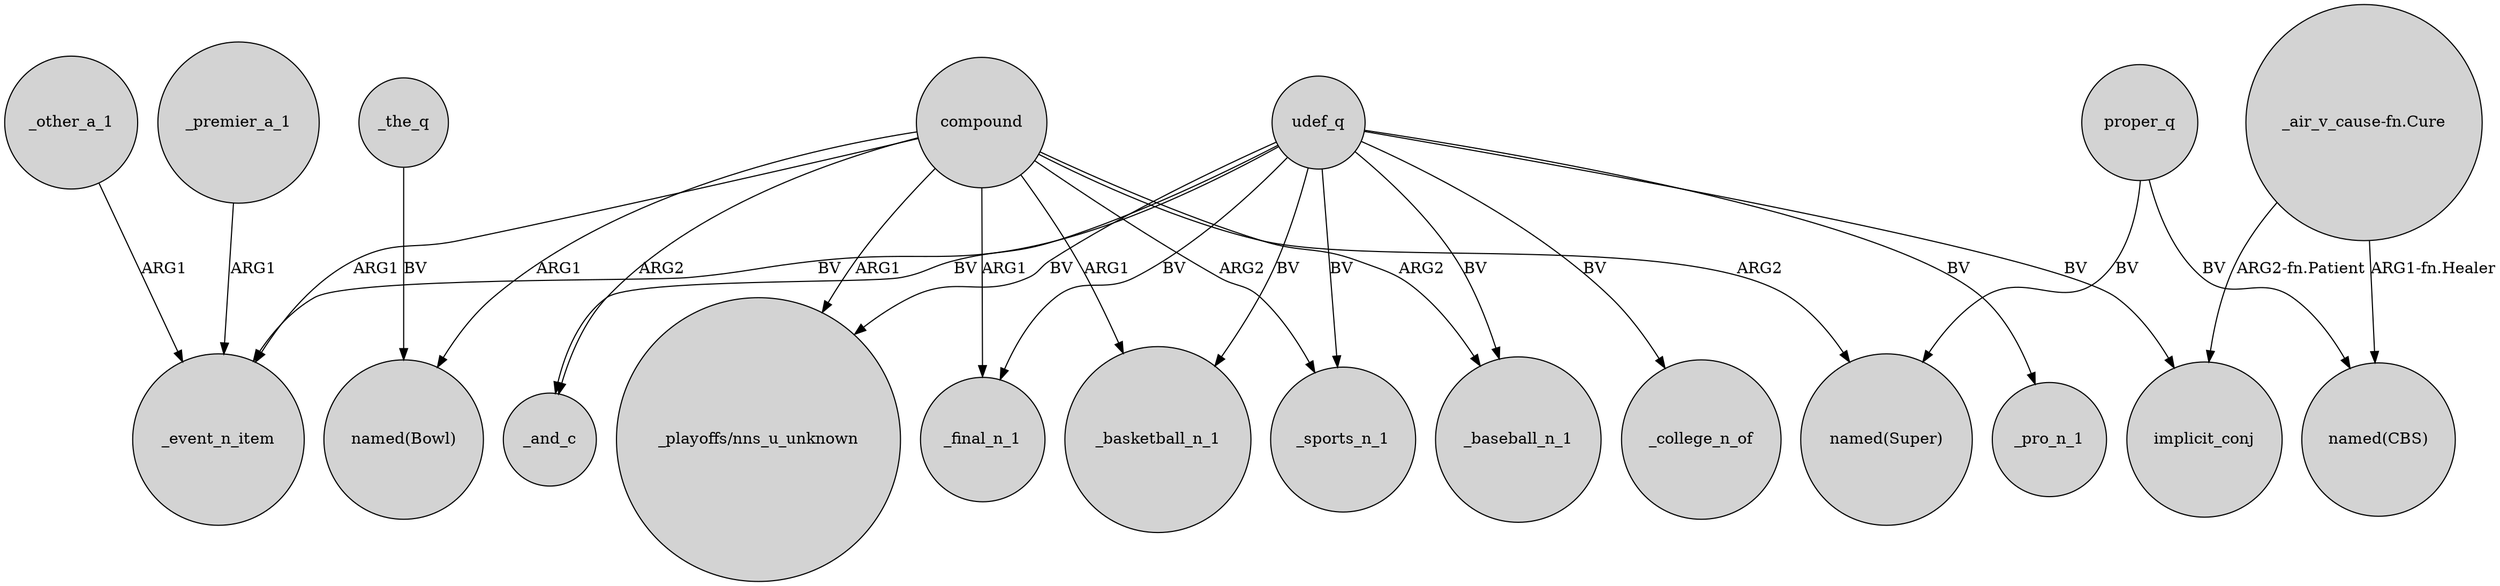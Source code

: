 digraph {
	node [shape=circle style=filled]
	proper_q -> "named(Super)" [label=BV]
	_premier_a_1 -> _event_n_item [label=ARG1]
	compound -> _baseball_n_1 [label=ARG2]
	compound -> _sports_n_1 [label=ARG2]
	udef_q -> _event_n_item [label=BV]
	"_air_v_cause-fn.Cure" -> "named(CBS)" [label="ARG1-fn.Healer"]
	udef_q -> _and_c [label=BV]
	compound -> _and_c [label=ARG2]
	udef_q -> _basketball_n_1 [label=BV]
	compound -> "_playoffs/nns_u_unknown" [label=ARG1]
	compound -> _final_n_1 [label=ARG1]
	compound -> "named(Bowl)" [label=ARG1]
	proper_q -> "named(CBS)" [label=BV]
	compound -> "named(Super)" [label=ARG2]
	udef_q -> _baseball_n_1 [label=BV]
	_other_a_1 -> _event_n_item [label=ARG1]
	udef_q -> _final_n_1 [label=BV]
	compound -> _basketball_n_1 [label=ARG1]
	udef_q -> _sports_n_1 [label=BV]
	compound -> _event_n_item [label=ARG1]
	udef_q -> _college_n_of [label=BV]
	udef_q -> _pro_n_1 [label=BV]
	udef_q -> implicit_conj [label=BV]
	_the_q -> "named(Bowl)" [label=BV]
	"_air_v_cause-fn.Cure" -> implicit_conj [label="ARG2-fn.Patient"]
	udef_q -> "_playoffs/nns_u_unknown" [label=BV]
}
